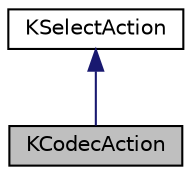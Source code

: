 digraph "KCodecAction"
{
  edge [fontname="Helvetica",fontsize="10",labelfontname="Helvetica",labelfontsize="10"];
  node [fontname="Helvetica",fontsize="10",shape=record];
  Node0 [label="KCodecAction",height=0.2,width=0.4,color="black", fillcolor="grey75", style="filled", fontcolor="black"];
  Node1 -> Node0 [dir="back",color="midnightblue",fontsize="10",style="solid",fontname="Helvetica"];
  Node1 [label="KSelectAction",height=0.2,width=0.4,color="black", fillcolor="white", style="filled",URL="D:/Users/anthony/Documents/MINGW-KDE-Frameworks/frameworks/kwidgetsaddons-5.26.0/html/KWidgetsAddons.tags$classKSelectAction.html"];
}
